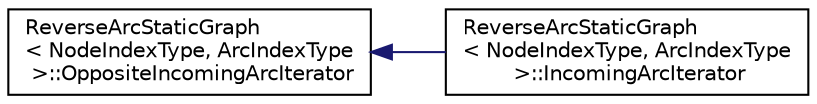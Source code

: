 digraph "Graphical Class Hierarchy"
{
 // LATEX_PDF_SIZE
  edge [fontname="Helvetica",fontsize="10",labelfontname="Helvetica",labelfontsize="10"];
  node [fontname="Helvetica",fontsize="10",shape=record];
  rankdir="LR";
  Node0 [label="ReverseArcStaticGraph\l\< NodeIndexType, ArcIndexType\l \>::OppositeIncomingArcIterator",height=0.2,width=0.4,color="black", fillcolor="white", style="filled",URL="$classutil_1_1_reverse_arc_static_graph_1_1_opposite_incoming_arc_iterator.html",tooltip=" "];
  Node0 -> Node1 [dir="back",color="midnightblue",fontsize="10",style="solid",fontname="Helvetica"];
  Node1 [label="ReverseArcStaticGraph\l\< NodeIndexType, ArcIndexType\l \>::IncomingArcIterator",height=0.2,width=0.4,color="black", fillcolor="white", style="filled",URL="$classutil_1_1_reverse_arc_static_graph_1_1_incoming_arc_iterator.html",tooltip=" "];
}
